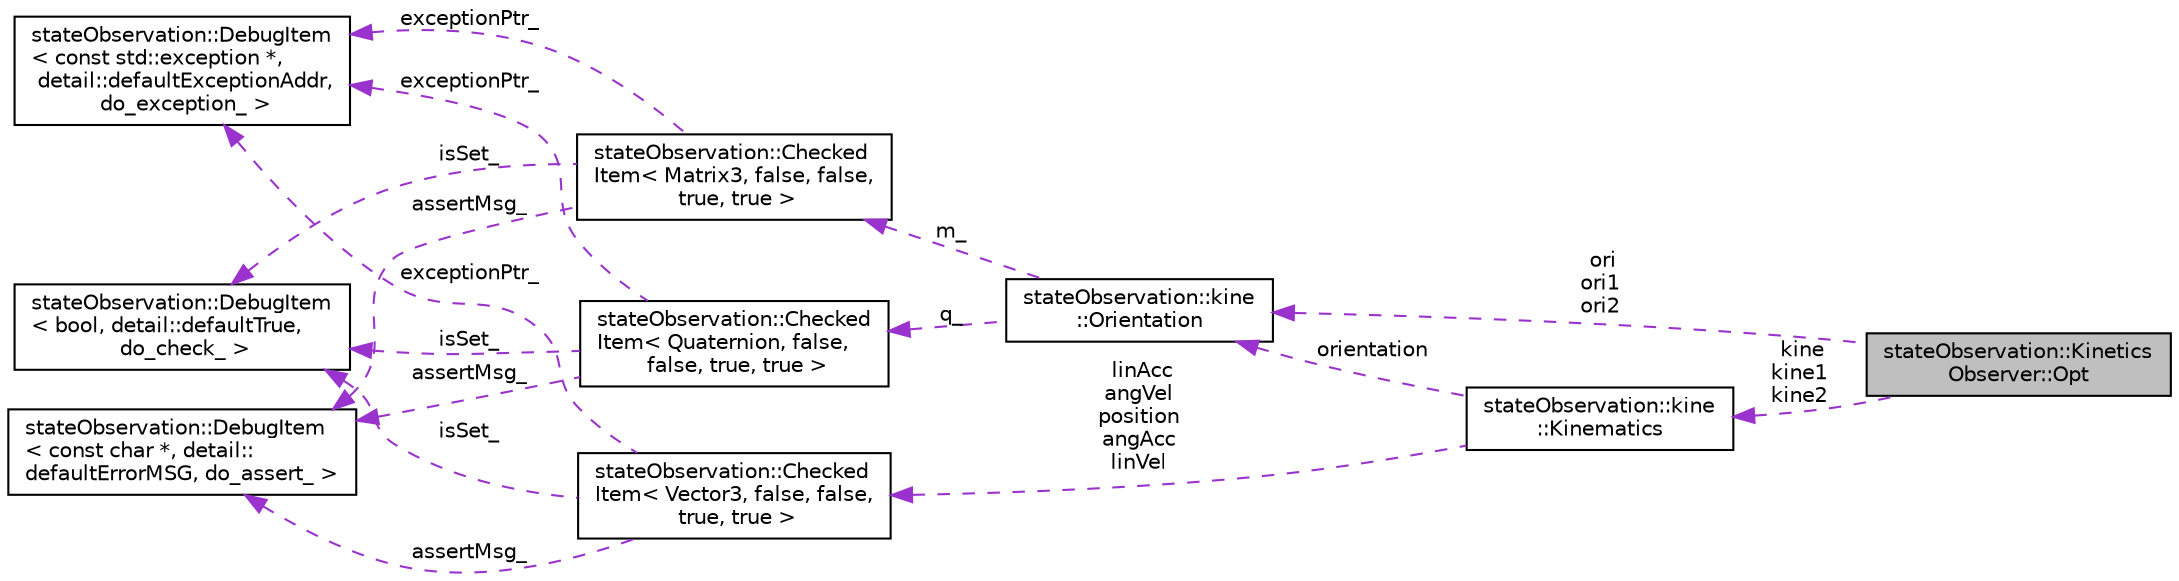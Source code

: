 digraph "stateObservation::KineticsObserver::Opt"
{
 // LATEX_PDF_SIZE
  edge [fontname="Helvetica",fontsize="10",labelfontname="Helvetica",labelfontsize="10"];
  node [fontname="Helvetica",fontsize="10",shape=record];
  rankdir="LR";
  Node1 [label="stateObservation::Kinetics\lObserver::Opt",height=0.2,width=0.4,color="black", fillcolor="grey75", style="filled", fontcolor="black",tooltip="a structure to optimize computations"];
  Node2 -> Node1 [dir="back",color="darkorchid3",fontsize="10",style="dashed",label=" kine\nkine1\nkine2" ,fontname="Helvetica"];
  Node2 [label="stateObservation::kine\l::Kinematics",height=0.2,width=0.4,color="black", fillcolor="white", style="filled",URL="$structstateObservation_1_1kine_1_1Kinematics.html",tooltip=" "];
  Node3 -> Node2 [dir="back",color="darkorchid3",fontsize="10",style="dashed",label=" linAcc\nangVel\nposition\nangAcc\nlinVel" ,fontname="Helvetica"];
  Node3 [label="stateObservation::Checked\lItem\< Vector3, false, false,\l true, true \>",height=0.2,width=0.4,color="black", fillcolor="white", style="filled",URL="$classstateObservation_1_1CheckedItem.html",tooltip=" "];
  Node4 -> Node3 [dir="back",color="darkorchid3",fontsize="10",style="dashed",label=" exceptionPtr_" ,fontname="Helvetica"];
  Node4 [label="stateObservation::DebugItem\l\< const std::exception *,\l detail::defaultExceptionAddr,\l do_exception_ \>",height=0.2,width=0.4,color="black", fillcolor="white", style="filled",URL="$classstateObservation_1_1DebugItem.html",tooltip=" "];
  Node5 -> Node3 [dir="back",color="darkorchid3",fontsize="10",style="dashed",label=" isSet_" ,fontname="Helvetica"];
  Node5 [label="stateObservation::DebugItem\l\< bool, detail::defaultTrue,\l do_check_ \>",height=0.2,width=0.4,color="black", fillcolor="white", style="filled",URL="$classstateObservation_1_1DebugItem.html",tooltip=" "];
  Node6 -> Node3 [dir="back",color="darkorchid3",fontsize="10",style="dashed",label=" assertMsg_" ,fontname="Helvetica"];
  Node6 [label="stateObservation::DebugItem\l\< const char *, detail::\ldefaultErrorMSG, do_assert_ \>",height=0.2,width=0.4,color="black", fillcolor="white", style="filled",URL="$classstateObservation_1_1DebugItem.html",tooltip=" "];
  Node7 -> Node2 [dir="back",color="darkorchid3",fontsize="10",style="dashed",label=" orientation" ,fontname="Helvetica"];
  Node7 [label="stateObservation::kine\l::Orientation",height=0.2,width=0.4,color="black", fillcolor="white", style="filled",URL="$classstateObservation_1_1kine_1_1Orientation.html",tooltip=" "];
  Node8 -> Node7 [dir="back",color="darkorchid3",fontsize="10",style="dashed",label=" m_" ,fontname="Helvetica"];
  Node8 [label="stateObservation::Checked\lItem\< Matrix3, false, false,\l true, true \>",height=0.2,width=0.4,color="black", fillcolor="white", style="filled",URL="$classstateObservation_1_1CheckedItem.html",tooltip=" "];
  Node4 -> Node8 [dir="back",color="darkorchid3",fontsize="10",style="dashed",label=" exceptionPtr_" ,fontname="Helvetica"];
  Node5 -> Node8 [dir="back",color="darkorchid3",fontsize="10",style="dashed",label=" isSet_" ,fontname="Helvetica"];
  Node6 -> Node8 [dir="back",color="darkorchid3",fontsize="10",style="dashed",label=" assertMsg_" ,fontname="Helvetica"];
  Node9 -> Node7 [dir="back",color="darkorchid3",fontsize="10",style="dashed",label=" q_" ,fontname="Helvetica"];
  Node9 [label="stateObservation::Checked\lItem\< Quaternion, false,\l false, true, true \>",height=0.2,width=0.4,color="black", fillcolor="white", style="filled",URL="$classstateObservation_1_1CheckedItem.html",tooltip=" "];
  Node4 -> Node9 [dir="back",color="darkorchid3",fontsize="10",style="dashed",label=" exceptionPtr_" ,fontname="Helvetica"];
  Node5 -> Node9 [dir="back",color="darkorchid3",fontsize="10",style="dashed",label=" isSet_" ,fontname="Helvetica"];
  Node6 -> Node9 [dir="back",color="darkorchid3",fontsize="10",style="dashed",label=" assertMsg_" ,fontname="Helvetica"];
  Node7 -> Node1 [dir="back",color="darkorchid3",fontsize="10",style="dashed",label=" ori\nori1\nori2" ,fontname="Helvetica"];
}
